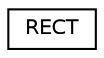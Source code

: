 digraph "Graphical Class Hierarchy"
{
  edge [fontname="Helvetica",fontsize="10",labelfontname="Helvetica",labelfontsize="10"];
  node [fontname="Helvetica",fontsize="10",shape=record];
  rankdir="LR";
  Node1 [label="RECT",height=0.2,width=0.4,color="black", fillcolor="white", style="filled",URL="$classRECT.html"];
}
